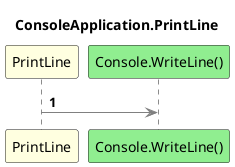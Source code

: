 @startuml ConsoleApplication.PrintLine
title ConsoleApplication.PrintLine
participant "PrintLine" as PrintLine #LightYellow
participant "Console.WriteLine()" as Console_WriteLine #LightGreen
autonumber
PrintLine -[#grey]> Console_WriteLine
@enduml
